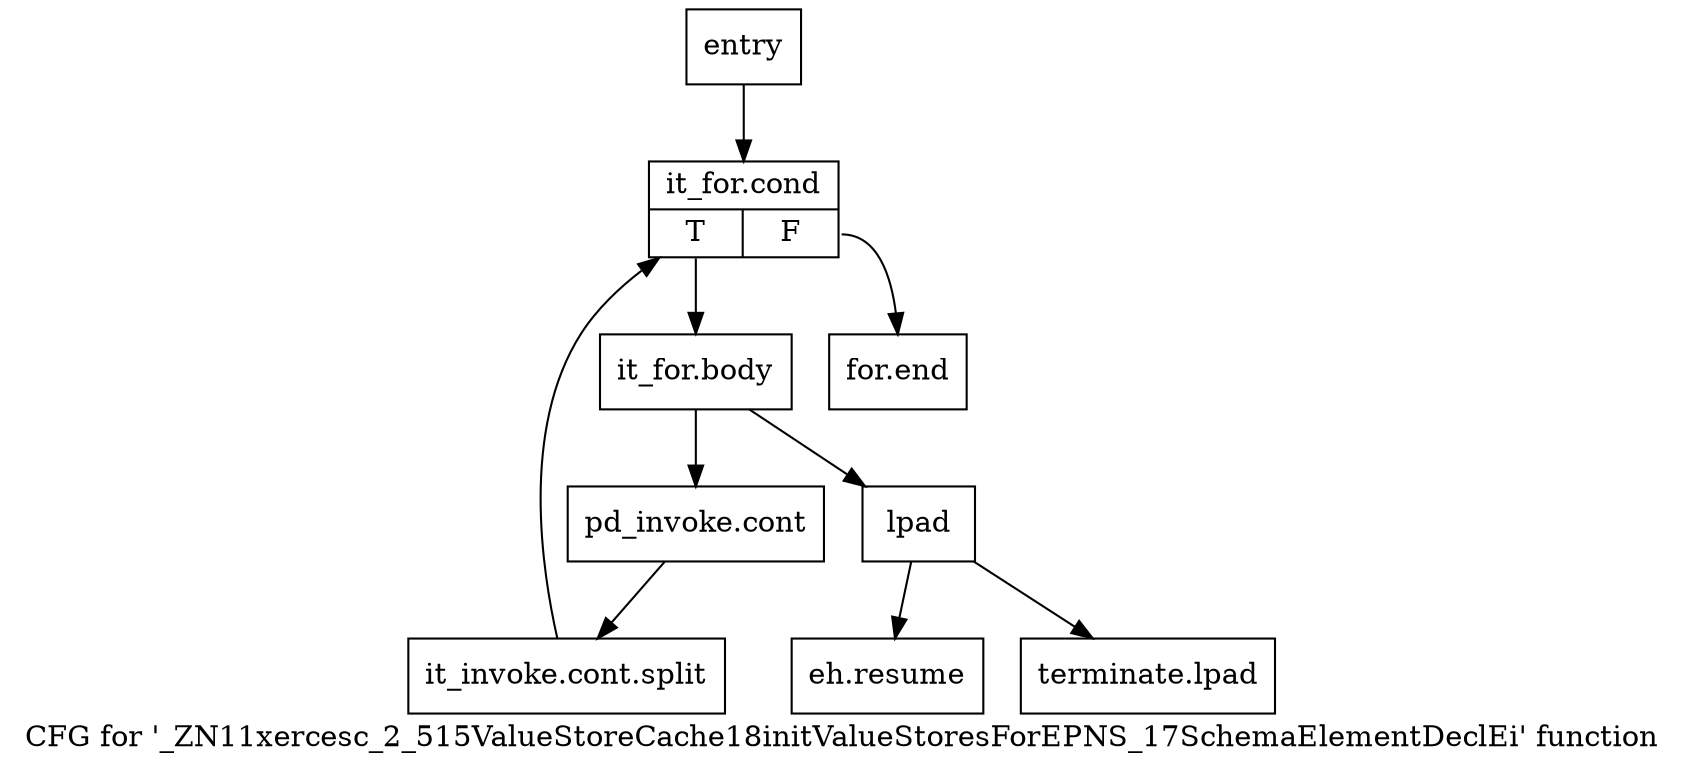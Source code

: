 digraph "CFG for '_ZN11xercesc_2_515ValueStoreCache18initValueStoresForEPNS_17SchemaElementDeclEi' function" {
	label="CFG for '_ZN11xercesc_2_515ValueStoreCache18initValueStoresForEPNS_17SchemaElementDeclEi' function";

	Node0x4e3fdd0 [shape=record,label="{entry}"];
	Node0x4e3fdd0 -> Node0x4e3fe20;
	Node0x4e3fe20 [shape=record,label="{it_for.cond|{<s0>T|<s1>F}}"];
	Node0x4e3fe20:s0 -> Node0x4e3fe70;
	Node0x4e3fe20:s1 -> Node0x4e3ff60;
	Node0x4e3fe70 [shape=record,label="{it_for.body}"];
	Node0x4e3fe70 -> Node0x4e3fec0;
	Node0x4e3fe70 -> Node0x4e3ff10;
	Node0x4e3fec0 [shape=record,label="{pd_invoke.cont}"];
	Node0x4e3fec0 -> Node0xb1f3950;
	Node0xb1f3950 [shape=record,label="{it_invoke.cont.split}"];
	Node0xb1f3950 -> Node0x4e3fe20;
	Node0x4e3ff10 [shape=record,label="{lpad}"];
	Node0x4e3ff10 -> Node0x4e3ffb0;
	Node0x4e3ff10 -> Node0x4e40000;
	Node0x4e3ff60 [shape=record,label="{for.end}"];
	Node0x4e3ffb0 [shape=record,label="{eh.resume}"];
	Node0x4e40000 [shape=record,label="{terminate.lpad}"];
}
